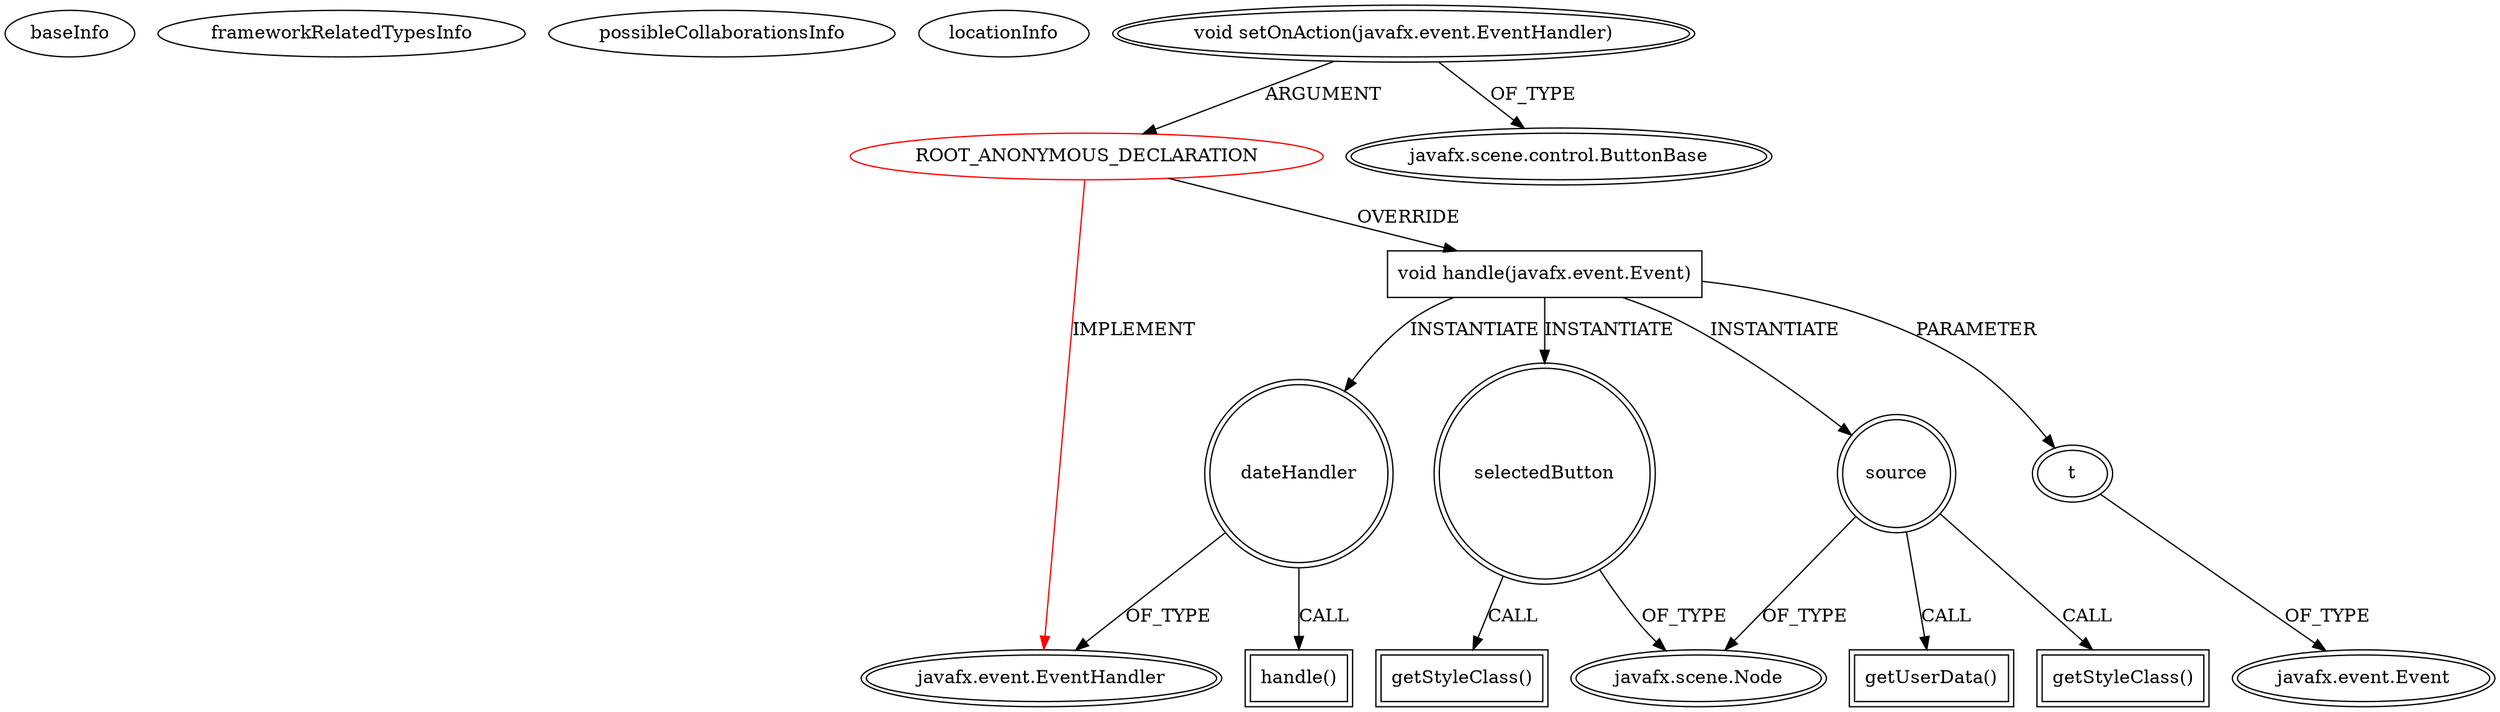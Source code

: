 digraph {
baseInfo[graphId=2601,category="extension_graph",isAnonymous=true,possibleRelation=false]
frameworkRelatedTypesInfo[0="javafx.event.EventHandler"]
possibleCollaborationsInfo[]
locationInfo[projectName="eaglestorm-EldarJournal",filePath="/eaglestorm-EldarJournal/EldarJournal-master/src/com/eldar/journal/controls/DatePicker.java",contextSignature="void updateCalendar()",graphId="2601"]
0[label="ROOT_ANONYMOUS_DECLARATION",vertexType="ROOT_ANONYMOUS_DECLARATION",isFrameworkType=false,color=red]
1[label="javafx.event.EventHandler",vertexType="FRAMEWORK_INTERFACE_TYPE",isFrameworkType=true,peripheries=2]
2[label="void setOnAction(javafx.event.EventHandler)",vertexType="OUTSIDE_CALL",isFrameworkType=true,peripheries=2]
3[label="javafx.scene.control.ButtonBase",vertexType="FRAMEWORK_CLASS_TYPE",isFrameworkType=true,peripheries=2]
4[label="void handle(javafx.event.Event)",vertexType="OVERRIDING_METHOD_DECLARATION",isFrameworkType=false,shape=box]
5[label="t",vertexType="PARAMETER_DECLARATION",isFrameworkType=true,peripheries=2]
6[label="javafx.event.Event",vertexType="FRAMEWORK_CLASS_TYPE",isFrameworkType=true,peripheries=2]
7[label="selectedButton",vertexType="VARIABLE_EXPRESION",isFrameworkType=true,peripheries=2,shape=circle]
9[label="javafx.scene.Node",vertexType="FRAMEWORK_CLASS_TYPE",isFrameworkType=true,peripheries=2]
8[label="getStyleClass()",vertexType="INSIDE_CALL",isFrameworkType=true,peripheries=2,shape=box]
10[label="source",vertexType="VARIABLE_EXPRESION",isFrameworkType=true,peripheries=2,shape=circle]
11[label="getStyleClass()",vertexType="INSIDE_CALL",isFrameworkType=true,peripheries=2,shape=box]
14[label="getUserData()",vertexType="INSIDE_CALL",isFrameworkType=true,peripheries=2,shape=box]
15[label="dateHandler",vertexType="VARIABLE_EXPRESION",isFrameworkType=true,peripheries=2,shape=circle]
16[label="handle()",vertexType="INSIDE_CALL",isFrameworkType=true,peripheries=2,shape=box]
0->1[label="IMPLEMENT",color=red]
2->0[label="ARGUMENT"]
2->3[label="OF_TYPE"]
0->4[label="OVERRIDE"]
5->6[label="OF_TYPE"]
4->5[label="PARAMETER"]
4->7[label="INSTANTIATE"]
7->9[label="OF_TYPE"]
7->8[label="CALL"]
4->10[label="INSTANTIATE"]
10->9[label="OF_TYPE"]
10->11[label="CALL"]
10->14[label="CALL"]
4->15[label="INSTANTIATE"]
15->1[label="OF_TYPE"]
15->16[label="CALL"]
}

